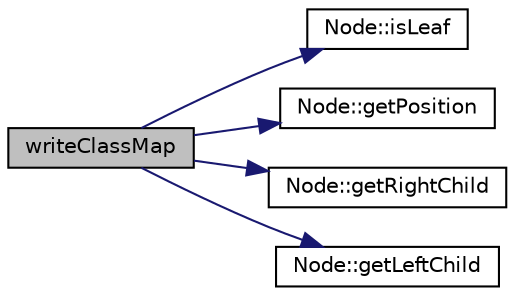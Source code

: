 digraph "writeClassMap"
{
  edge [fontname="Helvetica",fontsize="10",labelfontname="Helvetica",labelfontsize="10"];
  node [fontname="Helvetica",fontsize="10",shape=record];
  rankdir="LR";
  Node1 [label="writeClassMap",height=0.2,width=0.4,color="black", fillcolor="grey75", style="filled", fontcolor="black"];
  Node1 -> Node2 [color="midnightblue",fontsize="10",style="solid",fontname="Helvetica"];
  Node2 [label="Node::isLeaf",height=0.2,width=0.4,color="black", fillcolor="white", style="filled",URL="$class_node.html#a9b57b1e6093ef03a48de206e1fe0d5fe"];
  Node1 -> Node3 [color="midnightblue",fontsize="10",style="solid",fontname="Helvetica"];
  Node3 [label="Node::getPosition",height=0.2,width=0.4,color="black", fillcolor="white", style="filled",URL="$class_node.html#aca18f927d6e3e68be84538066f2ed2e7"];
  Node1 -> Node4 [color="midnightblue",fontsize="10",style="solid",fontname="Helvetica"];
  Node4 [label="Node::getRightChild",height=0.2,width=0.4,color="black", fillcolor="white", style="filled",URL="$class_node.html#a4e1a39b09be4bef30b2f6919653ed38d"];
  Node1 -> Node5 [color="midnightblue",fontsize="10",style="solid",fontname="Helvetica"];
  Node5 [label="Node::getLeftChild",height=0.2,width=0.4,color="black", fillcolor="white", style="filled",URL="$class_node.html#a8a4d7053614ca51e96eeee9c4b86000f"];
}
